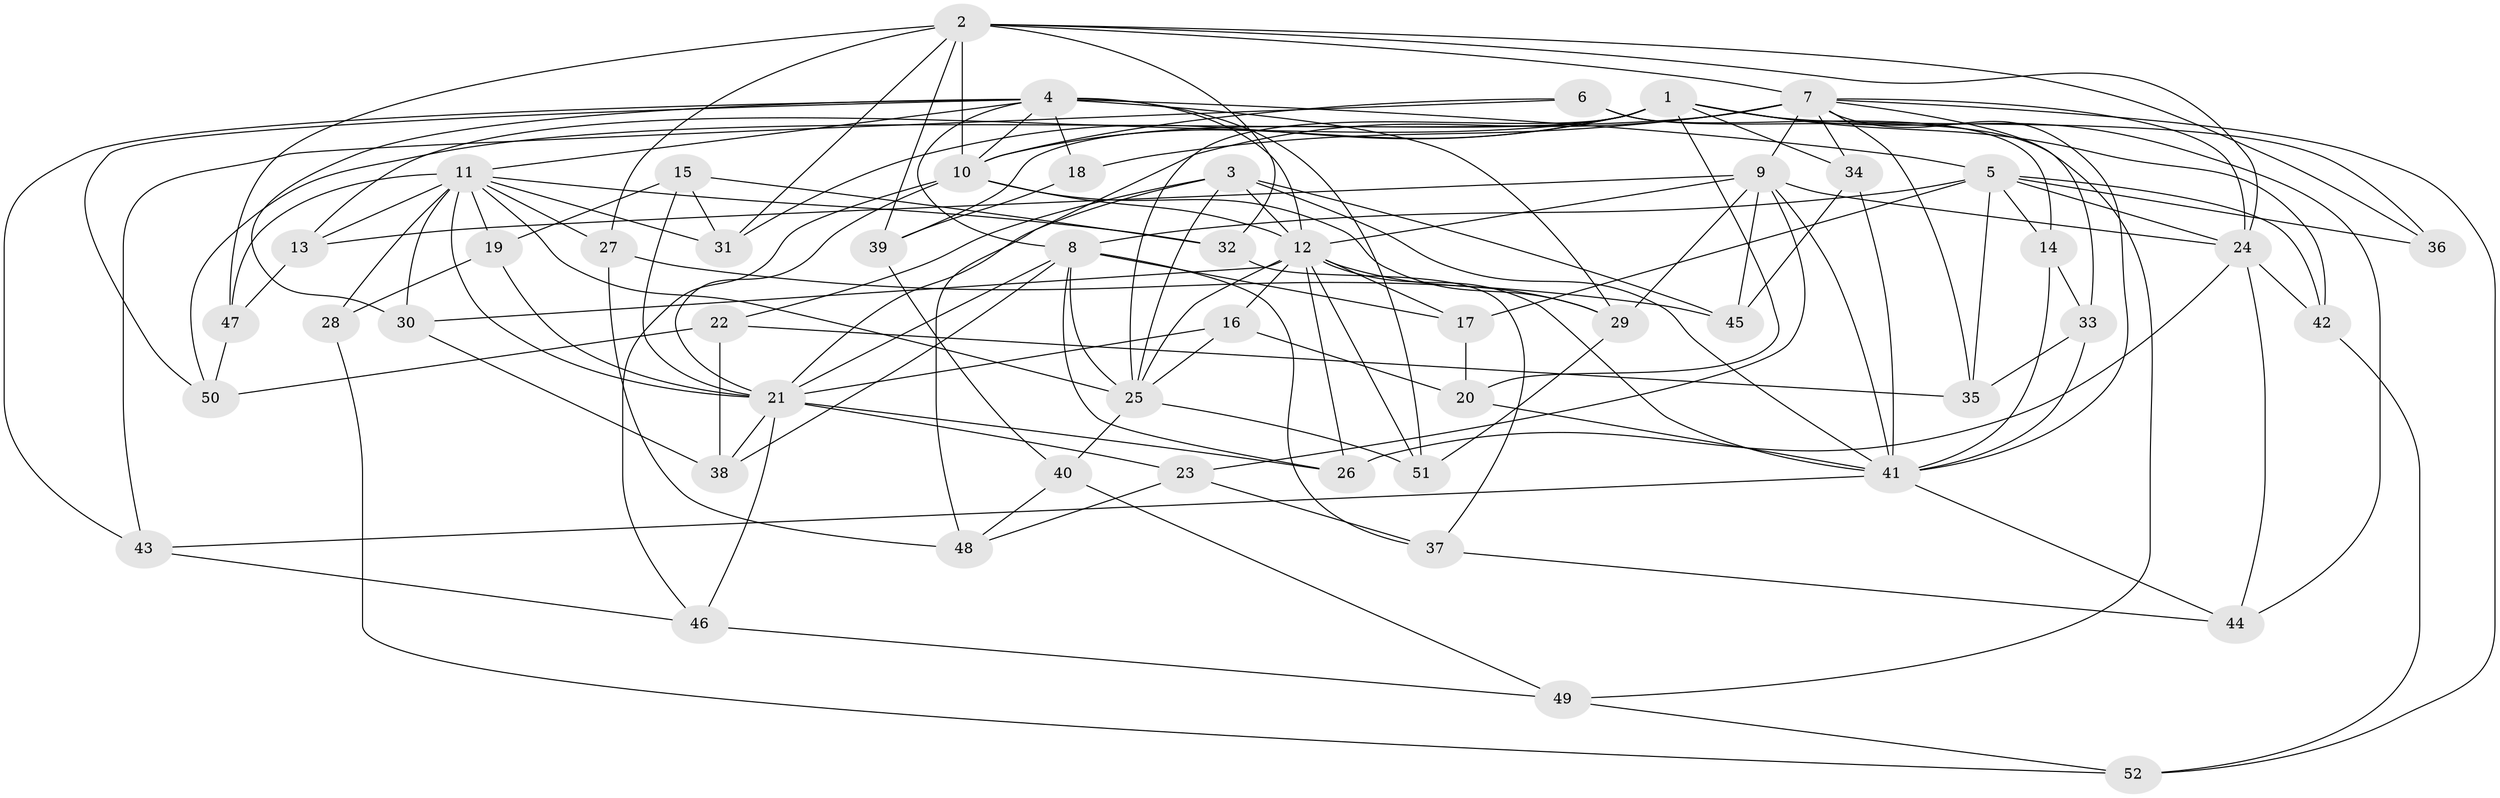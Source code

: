 // original degree distribution, {4: 1.0}
// Generated by graph-tools (version 1.1) at 2025/37/03/09/25 02:37:51]
// undirected, 52 vertices, 142 edges
graph export_dot {
graph [start="1"]
  node [color=gray90,style=filled];
  1;
  2;
  3;
  4;
  5;
  6;
  7;
  8;
  9;
  10;
  11;
  12;
  13;
  14;
  15;
  16;
  17;
  18;
  19;
  20;
  21;
  22;
  23;
  24;
  25;
  26;
  27;
  28;
  29;
  30;
  31;
  32;
  33;
  34;
  35;
  36;
  37;
  38;
  39;
  40;
  41;
  42;
  43;
  44;
  45;
  46;
  47;
  48;
  49;
  50;
  51;
  52;
  1 -- 10 [weight=2.0];
  1 -- 13 [weight=1.0];
  1 -- 20 [weight=1.0];
  1 -- 25 [weight=1.0];
  1 -- 31 [weight=1.0];
  1 -- 34 [weight=1.0];
  1 -- 36 [weight=2.0];
  1 -- 39 [weight=1.0];
  1 -- 42 [weight=1.0];
  1 -- 44 [weight=1.0];
  2 -- 7 [weight=1.0];
  2 -- 10 [weight=2.0];
  2 -- 24 [weight=1.0];
  2 -- 27 [weight=1.0];
  2 -- 31 [weight=1.0];
  2 -- 32 [weight=1.0];
  2 -- 36 [weight=1.0];
  2 -- 39 [weight=1.0];
  2 -- 47 [weight=1.0];
  3 -- 12 [weight=1.0];
  3 -- 21 [weight=1.0];
  3 -- 22 [weight=1.0];
  3 -- 25 [weight=3.0];
  3 -- 41 [weight=1.0];
  3 -- 45 [weight=1.0];
  4 -- 5 [weight=1.0];
  4 -- 8 [weight=1.0];
  4 -- 10 [weight=1.0];
  4 -- 11 [weight=1.0];
  4 -- 12 [weight=1.0];
  4 -- 18 [weight=1.0];
  4 -- 29 [weight=2.0];
  4 -- 30 [weight=1.0];
  4 -- 43 [weight=1.0];
  4 -- 50 [weight=1.0];
  4 -- 51 [weight=1.0];
  5 -- 8 [weight=2.0];
  5 -- 14 [weight=1.0];
  5 -- 17 [weight=1.0];
  5 -- 24 [weight=2.0];
  5 -- 35 [weight=1.0];
  5 -- 36 [weight=1.0];
  5 -- 42 [weight=1.0];
  6 -- 10 [weight=1.0];
  6 -- 14 [weight=1.0];
  6 -- 43 [weight=1.0];
  6 -- 49 [weight=1.0];
  7 -- 9 [weight=1.0];
  7 -- 18 [weight=2.0];
  7 -- 24 [weight=1.0];
  7 -- 33 [weight=1.0];
  7 -- 34 [weight=1.0];
  7 -- 35 [weight=1.0];
  7 -- 41 [weight=1.0];
  7 -- 48 [weight=1.0];
  7 -- 50 [weight=1.0];
  7 -- 52 [weight=1.0];
  8 -- 17 [weight=1.0];
  8 -- 21 [weight=2.0];
  8 -- 25 [weight=1.0];
  8 -- 26 [weight=1.0];
  8 -- 37 [weight=1.0];
  8 -- 38 [weight=1.0];
  9 -- 12 [weight=1.0];
  9 -- 13 [weight=1.0];
  9 -- 23 [weight=1.0];
  9 -- 24 [weight=1.0];
  9 -- 29 [weight=1.0];
  9 -- 41 [weight=1.0];
  9 -- 45 [weight=1.0];
  10 -- 12 [weight=1.0];
  10 -- 21 [weight=1.0];
  10 -- 29 [weight=1.0];
  10 -- 46 [weight=1.0];
  11 -- 13 [weight=1.0];
  11 -- 19 [weight=1.0];
  11 -- 21 [weight=1.0];
  11 -- 25 [weight=1.0];
  11 -- 27 [weight=1.0];
  11 -- 28 [weight=2.0];
  11 -- 30 [weight=1.0];
  11 -- 31 [weight=1.0];
  11 -- 32 [weight=1.0];
  11 -- 47 [weight=1.0];
  12 -- 16 [weight=1.0];
  12 -- 17 [weight=1.0];
  12 -- 25 [weight=1.0];
  12 -- 26 [weight=1.0];
  12 -- 29 [weight=1.0];
  12 -- 30 [weight=1.0];
  12 -- 41 [weight=1.0];
  12 -- 51 [weight=1.0];
  13 -- 47 [weight=1.0];
  14 -- 33 [weight=1.0];
  14 -- 41 [weight=1.0];
  15 -- 19 [weight=1.0];
  15 -- 21 [weight=1.0];
  15 -- 31 [weight=1.0];
  15 -- 32 [weight=1.0];
  16 -- 20 [weight=1.0];
  16 -- 21 [weight=1.0];
  16 -- 25 [weight=1.0];
  17 -- 20 [weight=1.0];
  18 -- 39 [weight=1.0];
  19 -- 21 [weight=1.0];
  19 -- 28 [weight=1.0];
  20 -- 41 [weight=1.0];
  21 -- 23 [weight=1.0];
  21 -- 26 [weight=1.0];
  21 -- 38 [weight=1.0];
  21 -- 46 [weight=1.0];
  22 -- 35 [weight=1.0];
  22 -- 38 [weight=1.0];
  22 -- 50 [weight=1.0];
  23 -- 37 [weight=1.0];
  23 -- 48 [weight=1.0];
  24 -- 26 [weight=1.0];
  24 -- 42 [weight=1.0];
  24 -- 44 [weight=1.0];
  25 -- 40 [weight=1.0];
  25 -- 51 [weight=1.0];
  27 -- 45 [weight=1.0];
  27 -- 48 [weight=1.0];
  28 -- 52 [weight=1.0];
  29 -- 51 [weight=1.0];
  30 -- 38 [weight=1.0];
  32 -- 37 [weight=1.0];
  33 -- 35 [weight=1.0];
  33 -- 41 [weight=1.0];
  34 -- 41 [weight=1.0];
  34 -- 45 [weight=1.0];
  37 -- 44 [weight=1.0];
  39 -- 40 [weight=1.0];
  40 -- 48 [weight=1.0];
  40 -- 49 [weight=1.0];
  41 -- 43 [weight=1.0];
  41 -- 44 [weight=1.0];
  42 -- 52 [weight=1.0];
  43 -- 46 [weight=1.0];
  46 -- 49 [weight=1.0];
  47 -- 50 [weight=1.0];
  49 -- 52 [weight=1.0];
}

